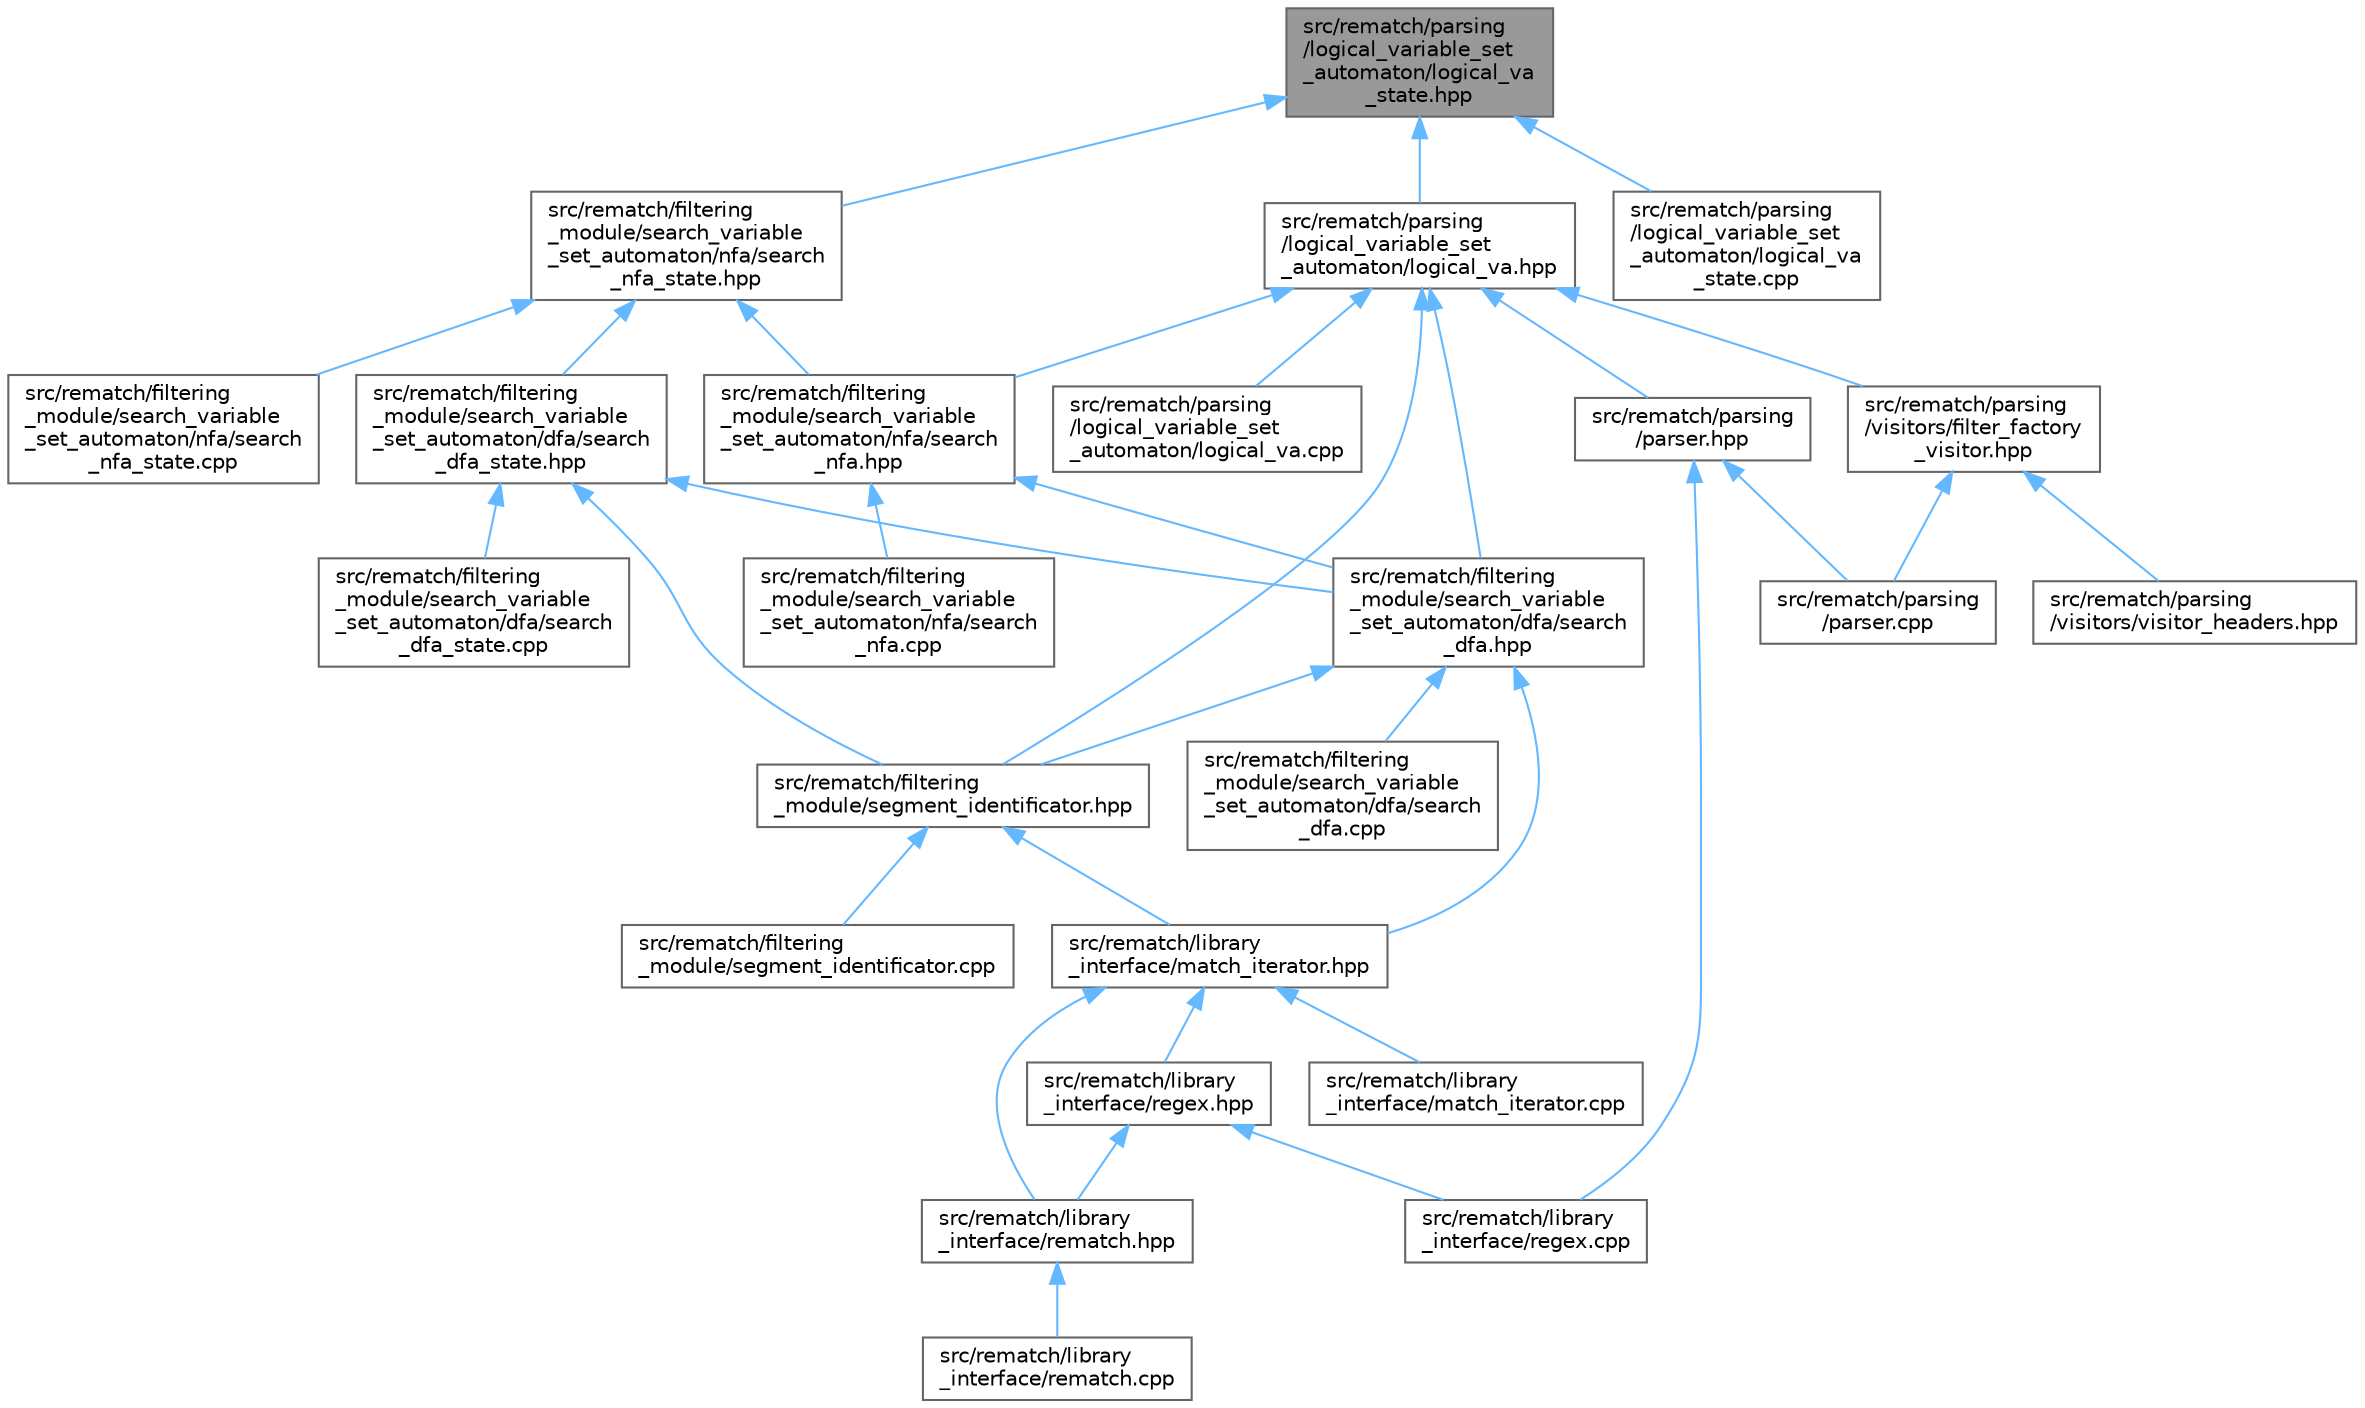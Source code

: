 digraph "src/rematch/parsing/logical_variable_set_automaton/logical_va_state.hpp"
{
 // LATEX_PDF_SIZE
  bgcolor="transparent";
  edge [fontname=Helvetica,fontsize=10,labelfontname=Helvetica,labelfontsize=10];
  node [fontname=Helvetica,fontsize=10,shape=box,height=0.2,width=0.4];
  Node1 [label="src/rematch/parsing\l/logical_variable_set\l_automaton/logical_va\l_state.hpp",height=0.2,width=0.4,color="gray40", fillcolor="grey60", style="filled", fontcolor="black",tooltip=" "];
  Node1 -> Node2 [dir="back",color="steelblue1",style="solid"];
  Node2 [label="src/rematch/filtering\l_module/search_variable\l_set_automaton/nfa/search\l_nfa_state.hpp",height=0.2,width=0.4,color="grey40", fillcolor="white", style="filled",URL="$d6/db8/search__nfa__state_8hpp.html",tooltip=" "];
  Node2 -> Node3 [dir="back",color="steelblue1",style="solid"];
  Node3 [label="src/rematch/filtering\l_module/search_variable\l_set_automaton/dfa/search\l_dfa_state.hpp",height=0.2,width=0.4,color="grey40", fillcolor="white", style="filled",URL="$d4/d3a/search__dfa__state_8hpp.html",tooltip=" "];
  Node3 -> Node4 [dir="back",color="steelblue1",style="solid"];
  Node4 [label="src/rematch/filtering\l_module/search_variable\l_set_automaton/dfa/search\l_dfa.hpp",height=0.2,width=0.4,color="grey40", fillcolor="white", style="filled",URL="$de/db4/search__dfa_8hpp.html",tooltip=" "];
  Node4 -> Node5 [dir="back",color="steelblue1",style="solid"];
  Node5 [label="src/rematch/filtering\l_module/search_variable\l_set_automaton/dfa/search\l_dfa.cpp",height=0.2,width=0.4,color="grey40", fillcolor="white", style="filled",URL="$d8/dde/search__dfa_8cpp.html",tooltip=" "];
  Node4 -> Node6 [dir="back",color="steelblue1",style="solid"];
  Node6 [label="src/rematch/filtering\l_module/segment_identificator.hpp",height=0.2,width=0.4,color="grey40", fillcolor="white", style="filled",URL="$df/dd0/segment__identificator_8hpp.html",tooltip=" "];
  Node6 -> Node7 [dir="back",color="steelblue1",style="solid"];
  Node7 [label="src/rematch/filtering\l_module/segment_identificator.cpp",height=0.2,width=0.4,color="grey40", fillcolor="white", style="filled",URL="$d9/d43/segment__identificator_8cpp.html",tooltip=" "];
  Node6 -> Node8 [dir="back",color="steelblue1",style="solid"];
  Node8 [label="src/rematch/library\l_interface/match_iterator.hpp",height=0.2,width=0.4,color="grey40", fillcolor="white", style="filled",URL="$d4/dd5/match__iterator_8hpp.html",tooltip=" "];
  Node8 -> Node9 [dir="back",color="steelblue1",style="solid"];
  Node9 [label="src/rematch/library\l_interface/match_iterator.cpp",height=0.2,width=0.4,color="grey40", fillcolor="white", style="filled",URL="$d4/d17/match__iterator_8cpp.html",tooltip=" "];
  Node8 -> Node10 [dir="back",color="steelblue1",style="solid"];
  Node10 [label="src/rematch/library\l_interface/regex.hpp",height=0.2,width=0.4,color="grey40", fillcolor="white", style="filled",URL="$d6/d6f/regex_8hpp.html",tooltip=" "];
  Node10 -> Node11 [dir="back",color="steelblue1",style="solid"];
  Node11 [label="src/rematch/library\l_interface/regex.cpp",height=0.2,width=0.4,color="grey40", fillcolor="white", style="filled",URL="$d6/d85/regex_8cpp.html",tooltip=" "];
  Node10 -> Node12 [dir="back",color="steelblue1",style="solid"];
  Node12 [label="src/rematch/library\l_interface/rematch.hpp",height=0.2,width=0.4,color="grey40", fillcolor="white", style="filled",URL="$d8/d08/rematch_8hpp.html",tooltip=" "];
  Node12 -> Node13 [dir="back",color="steelblue1",style="solid"];
  Node13 [label="src/rematch/library\l_interface/rematch.cpp",height=0.2,width=0.4,color="grey40", fillcolor="white", style="filled",URL="$da/d8d/rematch_8cpp.html",tooltip=" "];
  Node8 -> Node12 [dir="back",color="steelblue1",style="solid"];
  Node4 -> Node8 [dir="back",color="steelblue1",style="solid"];
  Node3 -> Node14 [dir="back",color="steelblue1",style="solid"];
  Node14 [label="src/rematch/filtering\l_module/search_variable\l_set_automaton/dfa/search\l_dfa_state.cpp",height=0.2,width=0.4,color="grey40", fillcolor="white", style="filled",URL="$dd/d4c/search__dfa__state_8cpp.html",tooltip=" "];
  Node3 -> Node6 [dir="back",color="steelblue1",style="solid"];
  Node2 -> Node15 [dir="back",color="steelblue1",style="solid"];
  Node15 [label="src/rematch/filtering\l_module/search_variable\l_set_automaton/nfa/search\l_nfa.hpp",height=0.2,width=0.4,color="grey40", fillcolor="white", style="filled",URL="$d6/ddb/search__nfa_8hpp.html",tooltip=" "];
  Node15 -> Node4 [dir="back",color="steelblue1",style="solid"];
  Node15 -> Node16 [dir="back",color="steelblue1",style="solid"];
  Node16 [label="src/rematch/filtering\l_module/search_variable\l_set_automaton/nfa/search\l_nfa.cpp",height=0.2,width=0.4,color="grey40", fillcolor="white", style="filled",URL="$d3/de0/search__nfa_8cpp.html",tooltip=" "];
  Node2 -> Node17 [dir="back",color="steelblue1",style="solid"];
  Node17 [label="src/rematch/filtering\l_module/search_variable\l_set_automaton/nfa/search\l_nfa_state.cpp",height=0.2,width=0.4,color="grey40", fillcolor="white", style="filled",URL="$d2/d23/search__nfa__state_8cpp.html",tooltip=" "];
  Node1 -> Node18 [dir="back",color="steelblue1",style="solid"];
  Node18 [label="src/rematch/parsing\l/logical_variable_set\l_automaton/logical_va.hpp",height=0.2,width=0.4,color="grey40", fillcolor="white", style="filled",URL="$d4/d84/logical__va_8hpp.html",tooltip=" "];
  Node18 -> Node4 [dir="back",color="steelblue1",style="solid"];
  Node18 -> Node15 [dir="back",color="steelblue1",style="solid"];
  Node18 -> Node6 [dir="back",color="steelblue1",style="solid"];
  Node18 -> Node19 [dir="back",color="steelblue1",style="solid"];
  Node19 [label="src/rematch/parsing\l/logical_variable_set\l_automaton/logical_va.cpp",height=0.2,width=0.4,color="grey40", fillcolor="white", style="filled",URL="$d4/d62/logical__va_8cpp.html",tooltip=" "];
  Node18 -> Node20 [dir="back",color="steelblue1",style="solid"];
  Node20 [label="src/rematch/parsing\l/parser.hpp",height=0.2,width=0.4,color="grey40", fillcolor="white", style="filled",URL="$d1/d46/parser_8hpp.html",tooltip=" "];
  Node20 -> Node11 [dir="back",color="steelblue1",style="solid"];
  Node20 -> Node21 [dir="back",color="steelblue1",style="solid"];
  Node21 [label="src/rematch/parsing\l/parser.cpp",height=0.2,width=0.4,color="grey40", fillcolor="white", style="filled",URL="$dc/ddd/parser_8cpp.html",tooltip=" "];
  Node18 -> Node22 [dir="back",color="steelblue1",style="solid"];
  Node22 [label="src/rematch/parsing\l/visitors/filter_factory\l_visitor.hpp",height=0.2,width=0.4,color="grey40", fillcolor="white", style="filled",URL="$d2/d4a/filter__factory__visitor_8hpp.html",tooltip=" "];
  Node22 -> Node21 [dir="back",color="steelblue1",style="solid"];
  Node22 -> Node23 [dir="back",color="steelblue1",style="solid"];
  Node23 [label="src/rematch/parsing\l/visitors/visitor_headers.hpp",height=0.2,width=0.4,color="grey40", fillcolor="white", style="filled",URL="$d3/d0a/visitor__headers_8hpp.html",tooltip=" "];
  Node1 -> Node24 [dir="back",color="steelblue1",style="solid"];
  Node24 [label="src/rematch/parsing\l/logical_variable_set\l_automaton/logical_va\l_state.cpp",height=0.2,width=0.4,color="grey40", fillcolor="white", style="filled",URL="$da/dfe/logical__va__state_8cpp.html",tooltip=" "];
}
